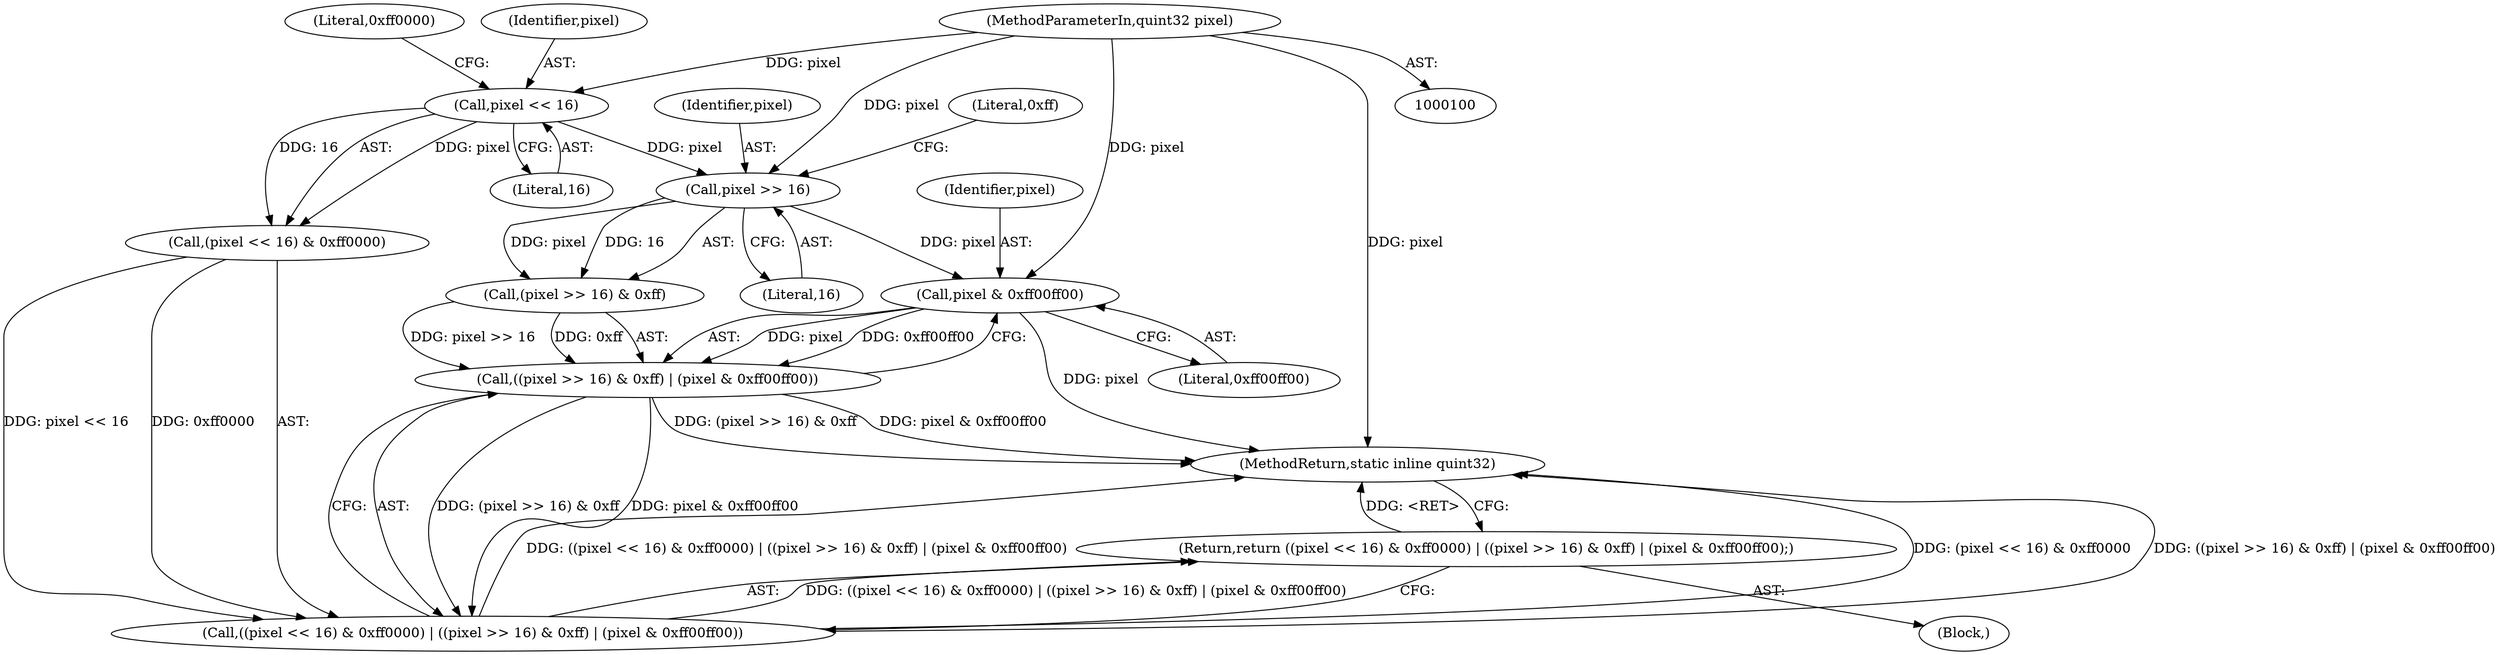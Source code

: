 digraph "1_Chrome_04915c26ea193247b8a29aa24bfa34578ef5d39e@del" {
"1000116" [label="(Call,pixel & 0xff00ff00)"];
"1000112" [label="(Call,pixel >> 16)"];
"1000106" [label="(Call,pixel << 16)"];
"1000101" [label="(MethodParameterIn,quint32 pixel)"];
"1000110" [label="(Call,((pixel >> 16) & 0xff) | (pixel & 0xff00ff00))"];
"1000104" [label="(Call,((pixel << 16) & 0xff0000) | ((pixel >> 16) & 0xff) | (pixel & 0xff00ff00))"];
"1000103" [label="(Return,return ((pixel << 16) & 0xff0000) | ((pixel >> 16) & 0xff) | (pixel & 0xff00ff00);)"];
"1000115" [label="(Literal,0xff)"];
"1000102" [label="(Block,)"];
"1000105" [label="(Call,(pixel << 16) & 0xff0000)"];
"1000111" [label="(Call,(pixel >> 16) & 0xff)"];
"1000117" [label="(Identifier,pixel)"];
"1000107" [label="(Identifier,pixel)"];
"1000118" [label="(Literal,0xff00ff00)"];
"1000114" [label="(Literal,16)"];
"1000106" [label="(Call,pixel << 16)"];
"1000103" [label="(Return,return ((pixel << 16) & 0xff0000) | ((pixel >> 16) & 0xff) | (pixel & 0xff00ff00);)"];
"1000119" [label="(MethodReturn,static inline quint32)"];
"1000108" [label="(Literal,16)"];
"1000104" [label="(Call,((pixel << 16) & 0xff0000) | ((pixel >> 16) & 0xff) | (pixel & 0xff00ff00))"];
"1000113" [label="(Identifier,pixel)"];
"1000110" [label="(Call,((pixel >> 16) & 0xff) | (pixel & 0xff00ff00))"];
"1000112" [label="(Call,pixel >> 16)"];
"1000109" [label="(Literal,0xff0000)"];
"1000116" [label="(Call,pixel & 0xff00ff00)"];
"1000101" [label="(MethodParameterIn,quint32 pixel)"];
"1000116" -> "1000110"  [label="AST: "];
"1000116" -> "1000118"  [label="CFG: "];
"1000117" -> "1000116"  [label="AST: "];
"1000118" -> "1000116"  [label="AST: "];
"1000110" -> "1000116"  [label="CFG: "];
"1000116" -> "1000119"  [label="DDG: pixel"];
"1000116" -> "1000110"  [label="DDG: pixel"];
"1000116" -> "1000110"  [label="DDG: 0xff00ff00"];
"1000112" -> "1000116"  [label="DDG: pixel"];
"1000101" -> "1000116"  [label="DDG: pixel"];
"1000112" -> "1000111"  [label="AST: "];
"1000112" -> "1000114"  [label="CFG: "];
"1000113" -> "1000112"  [label="AST: "];
"1000114" -> "1000112"  [label="AST: "];
"1000115" -> "1000112"  [label="CFG: "];
"1000112" -> "1000111"  [label="DDG: pixel"];
"1000112" -> "1000111"  [label="DDG: 16"];
"1000106" -> "1000112"  [label="DDG: pixel"];
"1000101" -> "1000112"  [label="DDG: pixel"];
"1000106" -> "1000105"  [label="AST: "];
"1000106" -> "1000108"  [label="CFG: "];
"1000107" -> "1000106"  [label="AST: "];
"1000108" -> "1000106"  [label="AST: "];
"1000109" -> "1000106"  [label="CFG: "];
"1000106" -> "1000105"  [label="DDG: pixel"];
"1000106" -> "1000105"  [label="DDG: 16"];
"1000101" -> "1000106"  [label="DDG: pixel"];
"1000101" -> "1000100"  [label="AST: "];
"1000101" -> "1000119"  [label="DDG: pixel"];
"1000110" -> "1000104"  [label="AST: "];
"1000111" -> "1000110"  [label="AST: "];
"1000104" -> "1000110"  [label="CFG: "];
"1000110" -> "1000119"  [label="DDG: (pixel >> 16) & 0xff"];
"1000110" -> "1000119"  [label="DDG: pixel & 0xff00ff00"];
"1000110" -> "1000104"  [label="DDG: (pixel >> 16) & 0xff"];
"1000110" -> "1000104"  [label="DDG: pixel & 0xff00ff00"];
"1000111" -> "1000110"  [label="DDG: pixel >> 16"];
"1000111" -> "1000110"  [label="DDG: 0xff"];
"1000104" -> "1000103"  [label="AST: "];
"1000105" -> "1000104"  [label="AST: "];
"1000103" -> "1000104"  [label="CFG: "];
"1000104" -> "1000119"  [label="DDG: ((pixel << 16) & 0xff0000) | ((pixel >> 16) & 0xff) | (pixel & 0xff00ff00)"];
"1000104" -> "1000119"  [label="DDG: (pixel << 16) & 0xff0000"];
"1000104" -> "1000119"  [label="DDG: ((pixel >> 16) & 0xff) | (pixel & 0xff00ff00)"];
"1000104" -> "1000103"  [label="DDG: ((pixel << 16) & 0xff0000) | ((pixel >> 16) & 0xff) | (pixel & 0xff00ff00)"];
"1000105" -> "1000104"  [label="DDG: pixel << 16"];
"1000105" -> "1000104"  [label="DDG: 0xff0000"];
"1000103" -> "1000102"  [label="AST: "];
"1000119" -> "1000103"  [label="CFG: "];
"1000103" -> "1000119"  [label="DDG: <RET>"];
}
